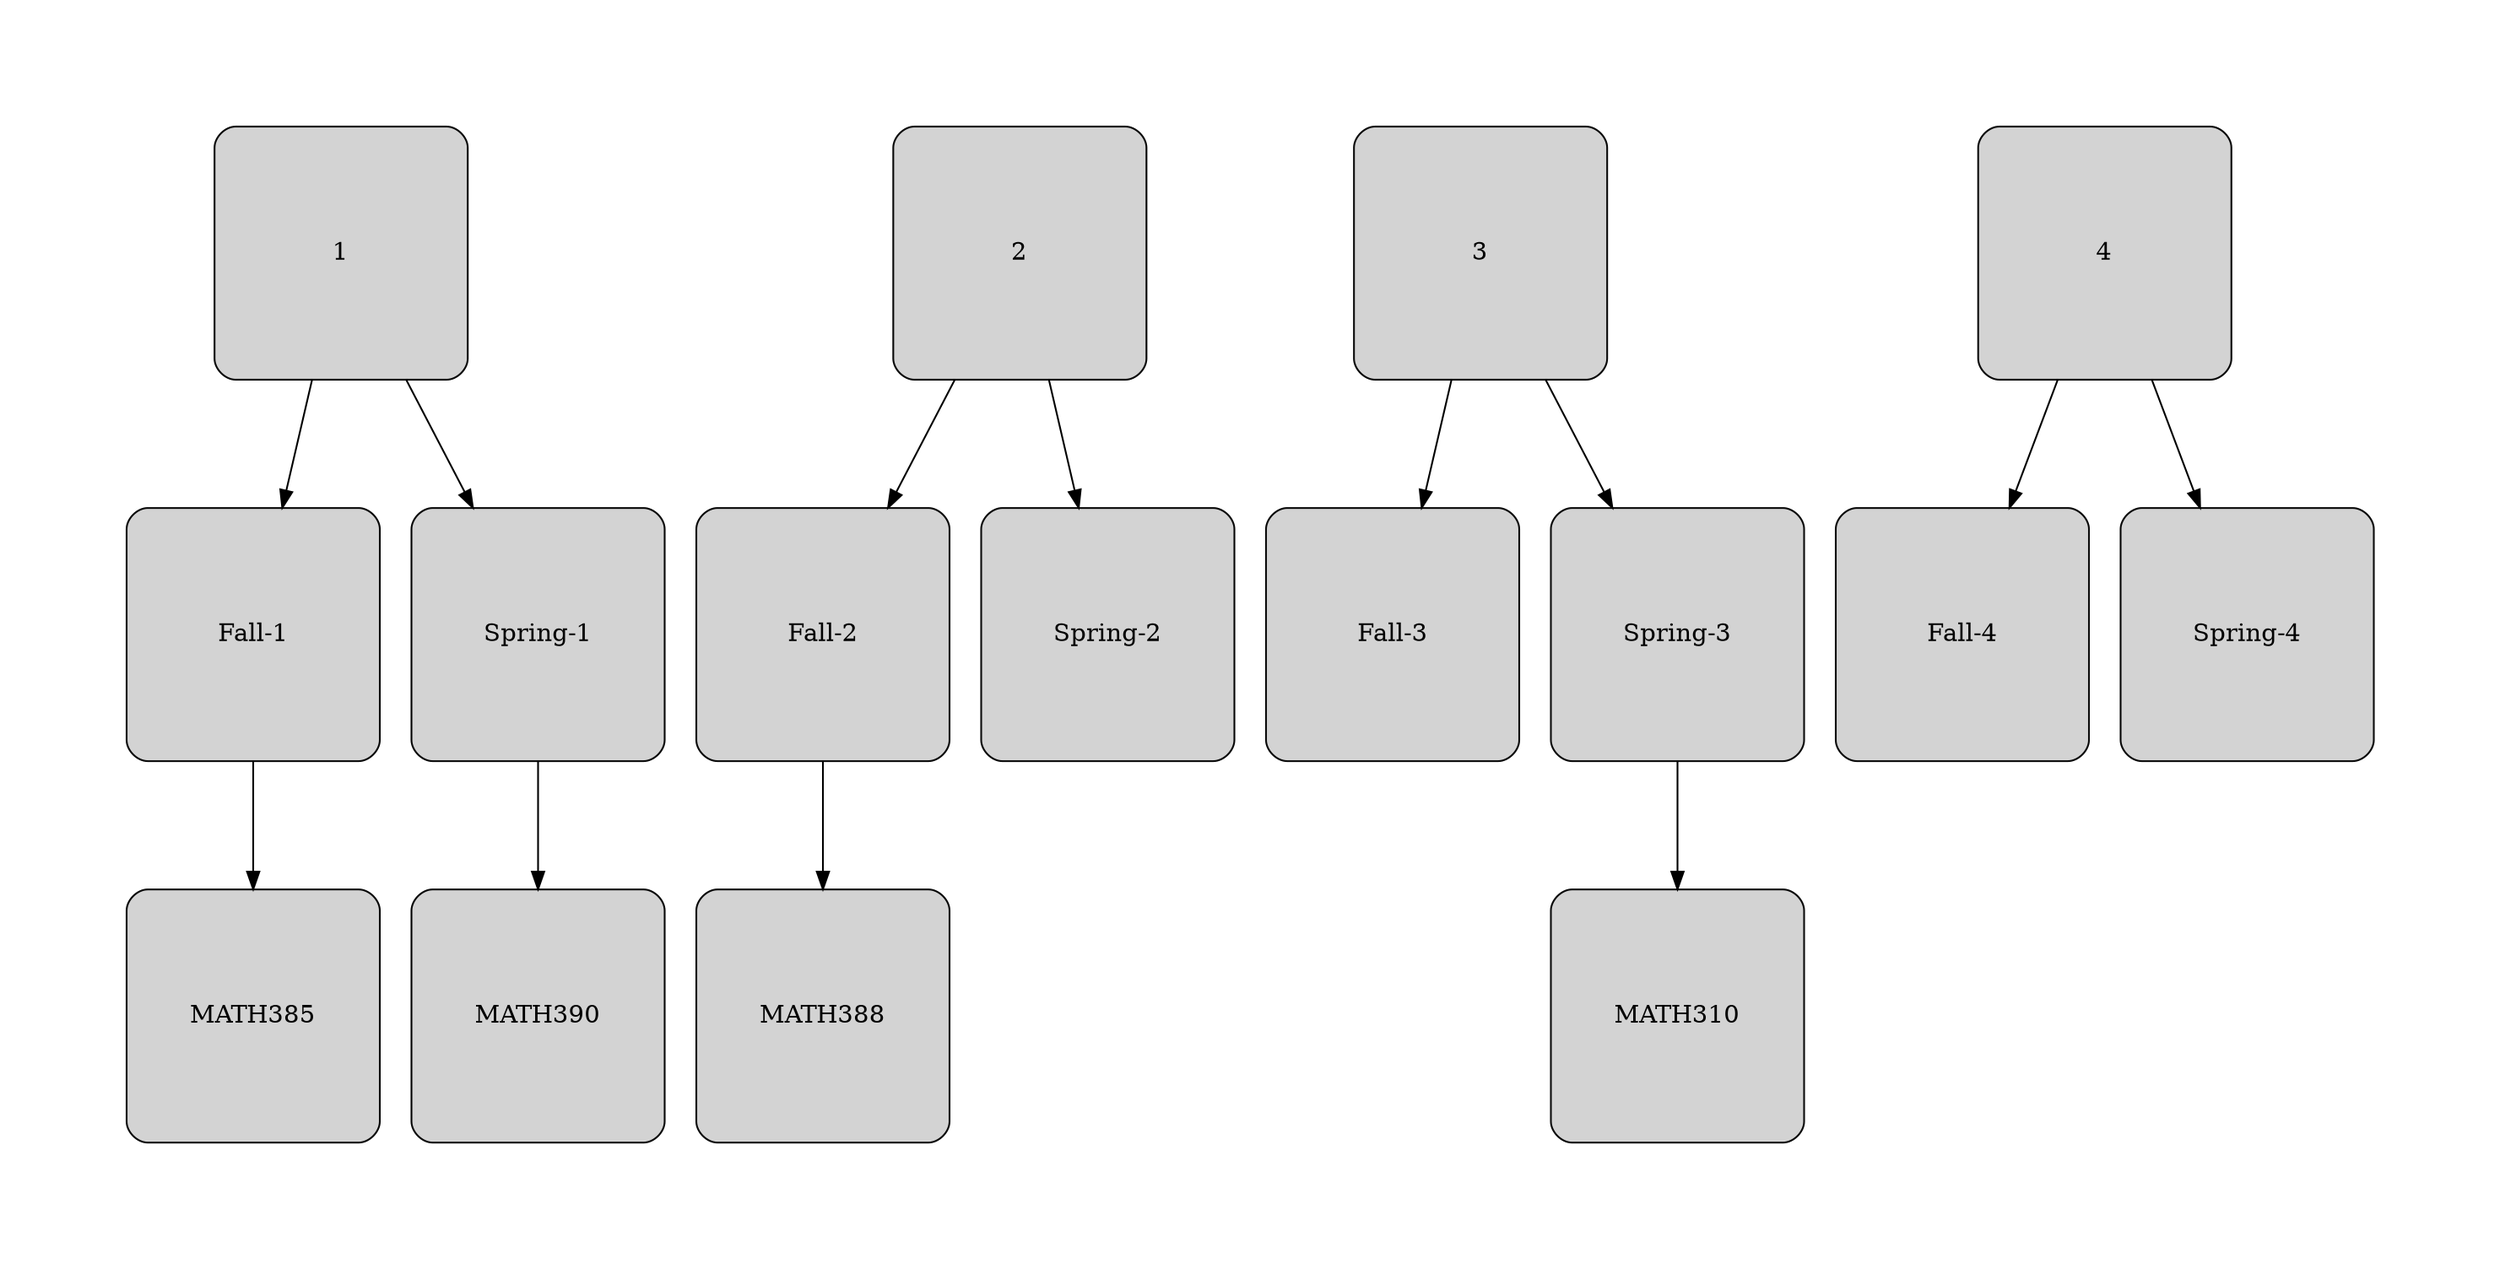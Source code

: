 digraph {
  graph [bgcolor="transparent" rankdir="TB" pad=1 compound="true" forcelabels="true"]
  node [shape="square" style="rounded,filled" width=2 fixedsize="shape"]
  edge [minlen=2]
  1 -> "Fall-1"
  1 -> "Spring-1"
  2 -> "Fall-2"
  2 -> "Spring-2"
  3 -> "Fall-3"
  3 -> "Spring-3"
  4 -> "Fall-4"
  4 -> "Spring-4"
  "Fall-1" -> "MATH385"
  "Spring-1" -> "MATH390"
  "Fall-2" -> "MATH388"
  "Spring-3" -> "MATH310"
}
